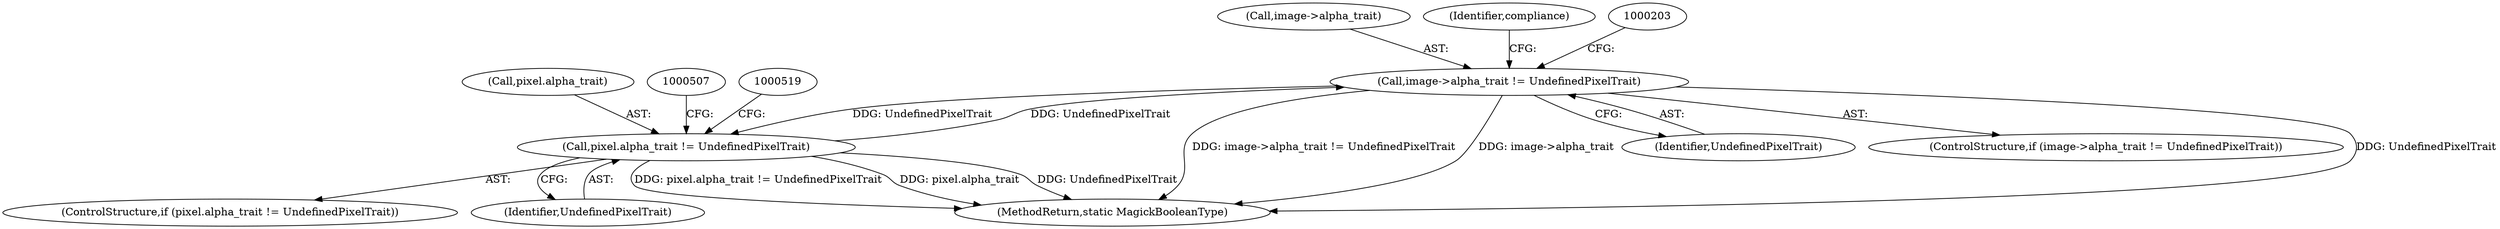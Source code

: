 digraph "0_ImageMagick_b61d35eaccc0a7ddeff8a1c3abfcd0a43ccf210b_1@pointer" {
"1000197" [label="(Call,image->alpha_trait != UndefinedPixelTrait)"];
"1000500" [label="(Call,pixel.alpha_trait != UndefinedPixelTrait)"];
"1000197" [label="(Call,image->alpha_trait != UndefinedPixelTrait)"];
"1000500" [label="(Call,pixel.alpha_trait != UndefinedPixelTrait)"];
"1000198" [label="(Call,image->alpha_trait)"];
"1000632" [label="(MethodReturn,static MagickBooleanType)"];
"1000499" [label="(ControlStructure,if (pixel.alpha_trait != UndefinedPixelTrait))"];
"1000504" [label="(Identifier,UndefinedPixelTrait)"];
"1000201" [label="(Identifier,UndefinedPixelTrait)"];
"1000209" [label="(Identifier,compliance)"];
"1000197" [label="(Call,image->alpha_trait != UndefinedPixelTrait)"];
"1000501" [label="(Call,pixel.alpha_trait)"];
"1000196" [label="(ControlStructure,if (image->alpha_trait != UndefinedPixelTrait))"];
"1000197" -> "1000196"  [label="AST: "];
"1000197" -> "1000201"  [label="CFG: "];
"1000198" -> "1000197"  [label="AST: "];
"1000201" -> "1000197"  [label="AST: "];
"1000203" -> "1000197"  [label="CFG: "];
"1000209" -> "1000197"  [label="CFG: "];
"1000197" -> "1000632"  [label="DDG: UndefinedPixelTrait"];
"1000197" -> "1000632"  [label="DDG: image->alpha_trait != UndefinedPixelTrait"];
"1000197" -> "1000632"  [label="DDG: image->alpha_trait"];
"1000500" -> "1000197"  [label="DDG: UndefinedPixelTrait"];
"1000197" -> "1000500"  [label="DDG: UndefinedPixelTrait"];
"1000500" -> "1000499"  [label="AST: "];
"1000500" -> "1000504"  [label="CFG: "];
"1000501" -> "1000500"  [label="AST: "];
"1000504" -> "1000500"  [label="AST: "];
"1000507" -> "1000500"  [label="CFG: "];
"1000519" -> "1000500"  [label="CFG: "];
"1000500" -> "1000632"  [label="DDG: pixel.alpha_trait != UndefinedPixelTrait"];
"1000500" -> "1000632"  [label="DDG: pixel.alpha_trait"];
"1000500" -> "1000632"  [label="DDG: UndefinedPixelTrait"];
}
